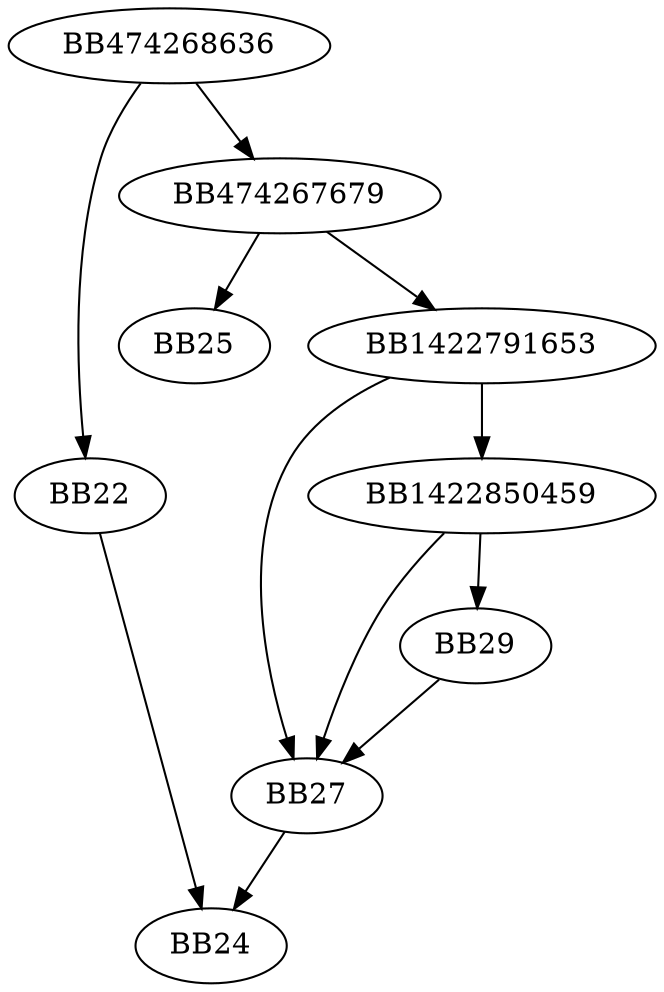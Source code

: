 digraph G{
	BB474268636->BB22;
	BB474268636->BB474267679;
	BB22->BB24;
	BB474267679->BB25;
	BB474267679->BB1422791653;
	BB1422791653->BB27;
	BB1422791653->BB1422850459;
	BB1422850459->BB27;
	BB1422850459->BB29;
	BB29->BB27;
	BB27->BB24;
}
